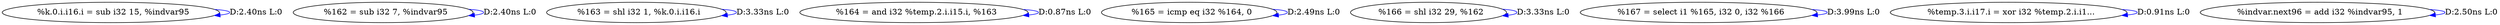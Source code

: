digraph {
Node0x36dc580[label="  %k.0.i.i16.i = sub i32 15, %indvar95"];
Node0x36dc580 -> Node0x36dc580[label="D:2.40ns L:0",color=blue];
Node0x36dc660[label="  %162 = sub i32 7, %indvar95"];
Node0x36dc660 -> Node0x36dc660[label="D:2.40ns L:0",color=blue];
Node0x36dc740[label="  %163 = shl i32 1, %k.0.i.i16.i"];
Node0x36dc740 -> Node0x36dc740[label="D:3.33ns L:0",color=blue];
Node0x36dc820[label="  %164 = and i32 %temp.2.i.i15.i, %163"];
Node0x36dc820 -> Node0x36dc820[label="D:0.87ns L:0",color=blue];
Node0x36dc900[label="  %165 = icmp eq i32 %164, 0"];
Node0x36dc900 -> Node0x36dc900[label="D:2.49ns L:0",color=blue];
Node0x36dc9e0[label="  %166 = shl i32 29, %162"];
Node0x36dc9e0 -> Node0x36dc9e0[label="D:3.33ns L:0",color=blue];
Node0x36dcac0[label="  %167 = select i1 %165, i32 0, i32 %166"];
Node0x36dcac0 -> Node0x36dcac0[label="D:3.99ns L:0",color=blue];
Node0x36dcba0[label="  %temp.3.i.i17.i = xor i32 %temp.2.i.i1..."];
Node0x36dcba0 -> Node0x36dcba0[label="D:0.91ns L:0",color=blue];
Node0x36dcc80[label="  %indvar.next96 = add i32 %indvar95, 1"];
Node0x36dcc80 -> Node0x36dcc80[label="D:2.50ns L:0",color=blue];
}
